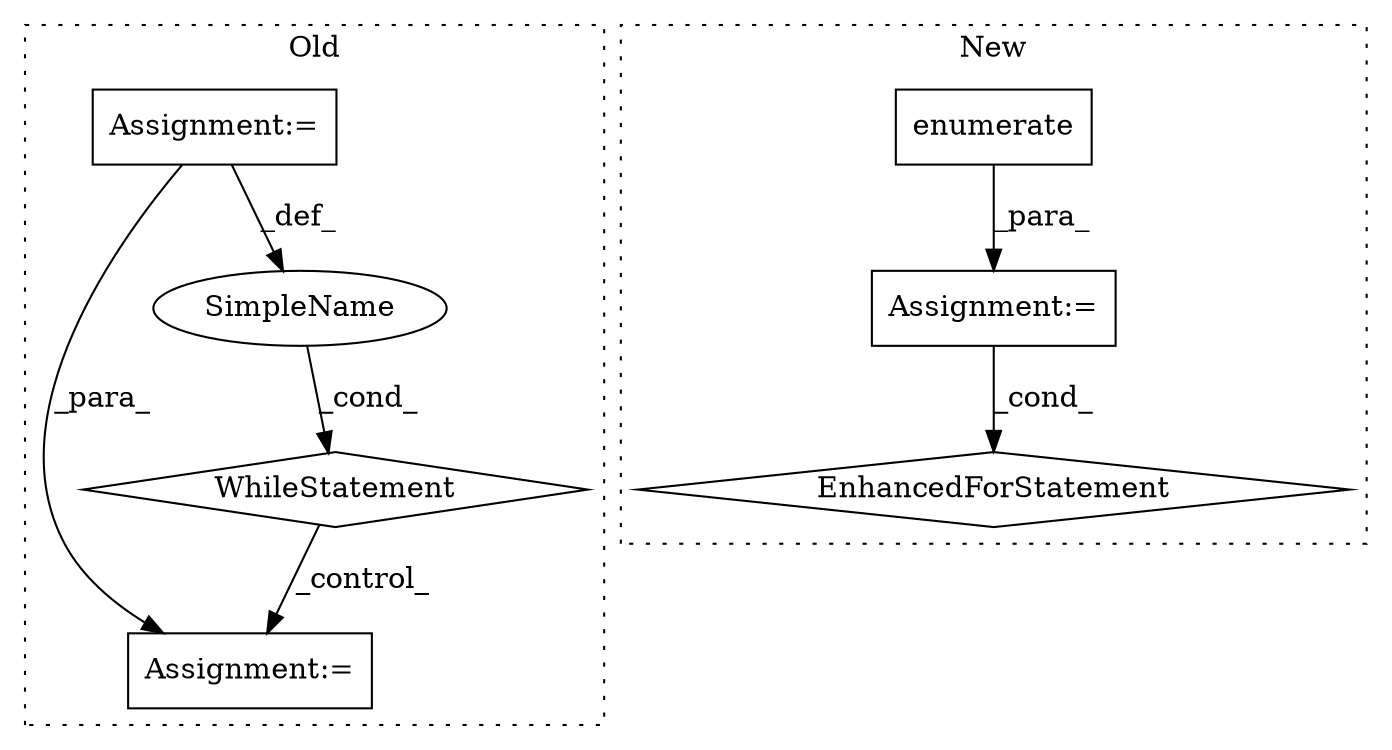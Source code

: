 digraph G {
subgraph cluster0 {
1 [label="WhileStatement" a="61" s="17373,17412" l="7,2" shape="diamond"];
3 [label="Assignment:=" a="7" s="18034" l="2" shape="box"];
6 [label="SimpleName" a="42" s="" l="" shape="ellipse"];
7 [label="Assignment:=" a="7" s="17334" l="1" shape="box"];
label = "Old";
style="dotted";
}
subgraph cluster1 {
2 [label="enumerate" a="32" s="17788,17815" l="10,1" shape="box"];
4 [label="EnhancedForStatement" a="70" s="17706,17816" l="63,2" shape="diamond"];
5 [label="Assignment:=" a="7" s="17706,17816" l="63,2" shape="box"];
label = "New";
style="dotted";
}
1 -> 3 [label="_control_"];
2 -> 5 [label="_para_"];
5 -> 4 [label="_cond_"];
6 -> 1 [label="_cond_"];
7 -> 6 [label="_def_"];
7 -> 3 [label="_para_"];
}